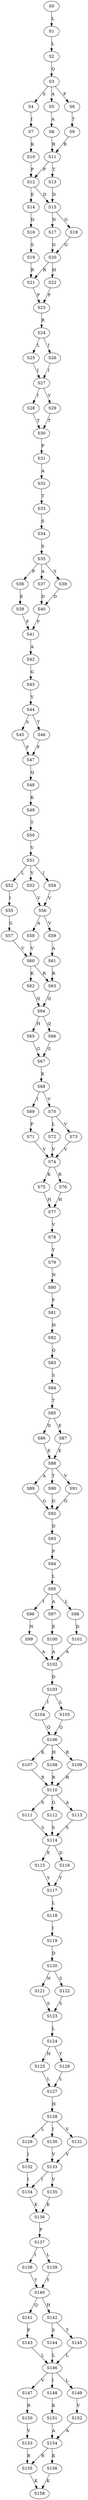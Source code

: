 strict digraph  {
	S0 -> S1 [ label = L ];
	S1 -> S2 [ label = L ];
	S2 -> S3 [ label = Q ];
	S3 -> S4 [ label = S ];
	S3 -> S5 [ label = A ];
	S3 -> S6 [ label = P ];
	S4 -> S7 [ label = I ];
	S5 -> S8 [ label = A ];
	S6 -> S9 [ label = T ];
	S7 -> S10 [ label = K ];
	S8 -> S11 [ label = R ];
	S9 -> S11 [ label = R ];
	S10 -> S12 [ label = P ];
	S11 -> S12 [ label = P ];
	S11 -> S13 [ label = T ];
	S12 -> S14 [ label = E ];
	S12 -> S15 [ label = D ];
	S13 -> S15 [ label = D ];
	S14 -> S16 [ label = D ];
	S15 -> S17 [ label = N ];
	S15 -> S18 [ label = G ];
	S16 -> S19 [ label = S ];
	S17 -> S20 [ label = G ];
	S18 -> S20 [ label = G ];
	S19 -> S21 [ label = R ];
	S20 -> S22 [ label = H ];
	S20 -> S21 [ label = R ];
	S21 -> S23 [ label = P ];
	S22 -> S23 [ label = P ];
	S23 -> S24 [ label = R ];
	S24 -> S25 [ label = L ];
	S24 -> S26 [ label = I ];
	S25 -> S27 [ label = I ];
	S26 -> S27 [ label = I ];
	S27 -> S28 [ label = I ];
	S27 -> S29 [ label = V ];
	S28 -> S30 [ label = T ];
	S29 -> S30 [ label = T ];
	S30 -> S31 [ label = P ];
	S31 -> S32 [ label = A ];
	S32 -> S33 [ label = T ];
	S33 -> S34 [ label = S ];
	S34 -> S35 [ label = S ];
	S35 -> S36 [ label = P ];
	S35 -> S37 [ label = A ];
	S35 -> S38 [ label = S ];
	S36 -> S39 [ label = E ];
	S37 -> S40 [ label = D ];
	S38 -> S40 [ label = D ];
	S39 -> S41 [ label = F ];
	S40 -> S41 [ label = F ];
	S41 -> S42 [ label = A ];
	S42 -> S43 [ label = G ];
	S43 -> S44 [ label = V ];
	S44 -> S45 [ label = S ];
	S44 -> S46 [ label = T ];
	S45 -> S47 [ label = F ];
	S46 -> S47 [ label = F ];
	S47 -> S48 [ label = Q ];
	S48 -> S49 [ label = K ];
	S49 -> S50 [ label = T ];
	S50 -> S51 [ label = V ];
	S51 -> S52 [ label = L ];
	S51 -> S53 [ label = V ];
	S51 -> S54 [ label = I ];
	S52 -> S55 [ label = I ];
	S53 -> S56 [ label = V ];
	S54 -> S56 [ label = V ];
	S55 -> S57 [ label = G ];
	S56 -> S58 [ label = A ];
	S56 -> S59 [ label = V ];
	S57 -> S60 [ label = V ];
	S58 -> S60 [ label = V ];
	S59 -> S61 [ label = A ];
	S60 -> S62 [ label = K ];
	S60 -> S63 [ label = R ];
	S61 -> S63 [ label = R ];
	S62 -> S64 [ label = Q ];
	S63 -> S64 [ label = Q ];
	S64 -> S65 [ label = H ];
	S64 -> S66 [ label = Q ];
	S65 -> S67 [ label = G ];
	S66 -> S67 [ label = G ];
	S67 -> S68 [ label = K ];
	S68 -> S69 [ label = I ];
	S68 -> S70 [ label = V ];
	S69 -> S71 [ label = F ];
	S70 -> S72 [ label = L ];
	S70 -> S73 [ label = V ];
	S71 -> S74 [ label = V ];
	S72 -> S74 [ label = V ];
	S73 -> S74 [ label = V ];
	S74 -> S75 [ label = K ];
	S74 -> S76 [ label = R ];
	S75 -> S77 [ label = H ];
	S76 -> S77 [ label = H ];
	S77 -> S78 [ label = V ];
	S78 -> S79 [ label = Y ];
	S79 -> S80 [ label = N ];
	S80 -> S81 [ label = F ];
	S81 -> S82 [ label = H ];
	S82 -> S83 [ label = Q ];
	S83 -> S84 [ label = S ];
	S84 -> S85 [ label = T ];
	S85 -> S86 [ label = D ];
	S85 -> S87 [ label = E ];
	S86 -> S88 [ label = E ];
	S87 -> S88 [ label = E ];
	S88 -> S89 [ label = A ];
	S88 -> S90 [ label = T ];
	S88 -> S91 [ label = V ];
	S89 -> S92 [ label = G ];
	S90 -> S92 [ label = G ];
	S91 -> S92 [ label = G ];
	S92 -> S93 [ label = D ];
	S93 -> S94 [ label = F ];
	S94 -> S95 [ label = L ];
	S95 -> S96 [ label = I ];
	S95 -> S97 [ label = A ];
	S95 -> S98 [ label = L ];
	S96 -> S99 [ label = N ];
	S97 -> S100 [ label = E ];
	S98 -> S101 [ label = D ];
	S99 -> S102 [ label = A ];
	S100 -> S102 [ label = A ];
	S101 -> S102 [ label = A ];
	S102 -> S103 [ label = D ];
	S103 -> S104 [ label = I ];
	S103 -> S105 [ label = L ];
	S104 -> S106 [ label = Q ];
	S105 -> S106 [ label = Q ];
	S106 -> S107 [ label = K ];
	S106 -> S108 [ label = H ];
	S106 -> S109 [ label = R ];
	S107 -> S110 [ label = R ];
	S108 -> S110 [ label = R ];
	S109 -> S110 [ label = R ];
	S110 -> S111 [ label = S ];
	S110 -> S112 [ label = G ];
	S110 -> S113 [ label = A ];
	S111 -> S114 [ label = S ];
	S112 -> S114 [ label = S ];
	S113 -> S114 [ label = S ];
	S114 -> S115 [ label = E ];
	S114 -> S116 [ label = D ];
	S115 -> S117 [ label = Y ];
	S116 -> S117 [ label = Y ];
	S117 -> S118 [ label = L ];
	S118 -> S119 [ label = I ];
	S119 -> S120 [ label = D ];
	S120 -> S121 [ label = N ];
	S120 -> S122 [ label = S ];
	S121 -> S123 [ label = S ];
	S122 -> S123 [ label = S ];
	S123 -> S124 [ label = L ];
	S124 -> S125 [ label = H ];
	S124 -> S126 [ label = Y ];
	S125 -> S127 [ label = L ];
	S126 -> S127 [ label = L ];
	S127 -> S128 [ label = H ];
	S128 -> S129 [ label = L ];
	S128 -> S130 [ label = I ];
	S128 -> S131 [ label = V ];
	S129 -> S132 [ label = I ];
	S130 -> S133 [ label = V ];
	S131 -> S133 [ label = V ];
	S132 -> S134 [ label = I ];
	S133 -> S135 [ label = V ];
	S133 -> S134 [ label = I ];
	S134 -> S136 [ label = K ];
	S135 -> S136 [ label = K ];
	S136 -> S137 [ label = P ];
	S137 -> S138 [ label = I ];
	S137 -> S139 [ label = L ];
	S138 -> S140 [ label = Y ];
	S139 -> S140 [ label = Y ];
	S140 -> S141 [ label = Q ];
	S140 -> S142 [ label = H ];
	S141 -> S143 [ label = P ];
	S142 -> S144 [ label = S ];
	S142 -> S145 [ label = T ];
	S143 -> S146 [ label = L ];
	S144 -> S146 [ label = L ];
	S145 -> S146 [ label = L ];
	S146 -> S147 [ label = V ];
	S146 -> S148 [ label = I ];
	S146 -> S149 [ label = L ];
	S147 -> S150 [ label = R ];
	S148 -> S151 [ label = K ];
	S149 -> S152 [ label = V ];
	S150 -> S153 [ label = V ];
	S151 -> S154 [ label = A ];
	S152 -> S154 [ label = A ];
	S153 -> S155 [ label = R ];
	S154 -> S156 [ label = K ];
	S154 -> S155 [ label = R ];
	S155 -> S158 [ label = K ];
	S156 -> S158 [ label = K ];
}
